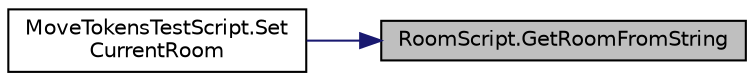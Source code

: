 digraph "RoomScript.GetRoomFromString"
{
 // LATEX_PDF_SIZE
  edge [fontname="Helvetica",fontsize="10",labelfontname="Helvetica",labelfontsize="10"];
  node [fontname="Helvetica",fontsize="10",shape=record];
  rankdir="RL";
  Node1 [label="RoomScript.GetRoomFromString",height=0.2,width=0.4,color="black", fillcolor="grey75", style="filled", fontcolor="black",tooltip=" "];
  Node1 -> Node2 [dir="back",color="midnightblue",fontsize="10",style="solid"];
  Node2 [label="MoveTokensTestScript.Set\lCurrentRoom",height=0.2,width=0.4,color="black", fillcolor="white", style="filled",URL="$class_move_tokens_test_script.html#ad7e6dce3665f334d61eaad8371ca84b8",tooltip=" "];
}
